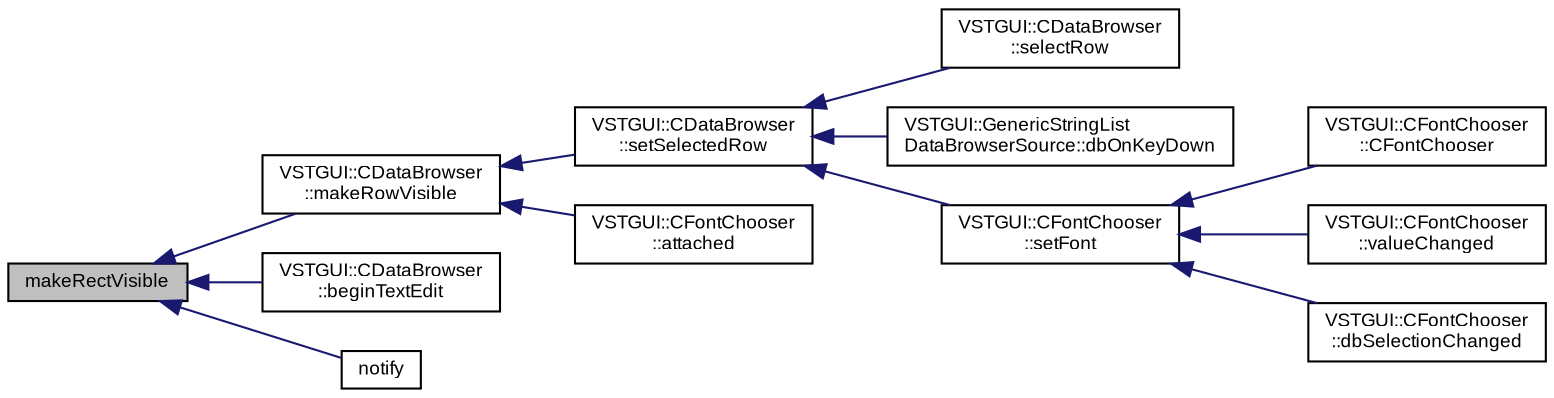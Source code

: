 digraph "makeRectVisible"
{
  bgcolor="transparent";
  edge [fontname="Arial",fontsize="9",labelfontname="Arial",labelfontsize="9"];
  node [fontname="Arial",fontsize="9",shape=record];
  rankdir="LR";
  Node1 [label="makeRectVisible",height=0.2,width=0.4,color="black", fillcolor="grey75", style="filled" fontcolor="black"];
  Node1 -> Node2 [dir="back",color="midnightblue",fontsize="9",style="solid",fontname="Arial"];
  Node2 [label="VSTGUI::CDataBrowser\l::makeRowVisible",height=0.2,width=0.4,color="black",URL="$class_v_s_t_g_u_i_1_1_c_data_browser.html#a40456bf67a2cbb0eaa5bdb3897e8c0b8",tooltip="scrolls the scrollview so that row is visible "];
  Node2 -> Node3 [dir="back",color="midnightblue",fontsize="9",style="solid",fontname="Arial"];
  Node3 [label="VSTGUI::CDataBrowser\l::setSelectedRow",height=0.2,width=0.4,color="black",URL="$class_v_s_t_g_u_i_1_1_c_data_browser.html#ab34f0a4b957ee62e17d92fb5fec75fcb",tooltip="set the exclusive selected row "];
  Node3 -> Node4 [dir="back",color="midnightblue",fontsize="9",style="solid",fontname="Arial"];
  Node4 [label="VSTGUI::CDataBrowser\l::selectRow",height=0.2,width=0.4,color="black",URL="$class_v_s_t_g_u_i_1_1_c_data_browser.html#a09c4b9d260f2175013dfcbff42c23229",tooltip="add row to selection "];
  Node3 -> Node5 [dir="back",color="midnightblue",fontsize="9",style="solid",fontname="Arial"];
  Node5 [label="VSTGUI::GenericStringList\lDataBrowserSource::dbOnKeyDown",height=0.2,width=0.4,color="black",URL="$class_v_s_t_g_u_i_1_1_generic_string_list_data_browser_source.html#a8d3d20437b7b1debc1262c465d2152c7"];
  Node3 -> Node6 [dir="back",color="midnightblue",fontsize="9",style="solid",fontname="Arial"];
  Node6 [label="VSTGUI::CFontChooser\l::setFont",height=0.2,width=0.4,color="black",URL="$class_v_s_t_g_u_i_1_1_c_font_chooser.html#a403b82d902e75a0bc7f8ddd6d60c2f65"];
  Node6 -> Node7 [dir="back",color="midnightblue",fontsize="9",style="solid",fontname="Arial"];
  Node7 [label="VSTGUI::CFontChooser\l::CFontChooser",height=0.2,width=0.4,color="black",URL="$class_v_s_t_g_u_i_1_1_c_font_chooser.html#a1a4d6cbd6b3c39bdff979a626e42016e"];
  Node6 -> Node8 [dir="back",color="midnightblue",fontsize="9",style="solid",fontname="Arial"];
  Node8 [label="VSTGUI::CFontChooser\l::valueChanged",height=0.2,width=0.4,color="black",URL="$class_v_s_t_g_u_i_1_1_c_font_chooser.html#a9e11979012090b0ff41c3f59aef6023d"];
  Node6 -> Node9 [dir="back",color="midnightblue",fontsize="9",style="solid",fontname="Arial"];
  Node9 [label="VSTGUI::CFontChooser\l::dbSelectionChanged",height=0.2,width=0.4,color="black",URL="$class_v_s_t_g_u_i_1_1_c_font_chooser.html#a8c01d3a1a60646c5ed48d5168c656852"];
  Node2 -> Node10 [dir="back",color="midnightblue",fontsize="9",style="solid",fontname="Arial"];
  Node10 [label="VSTGUI::CFontChooser\l::attached",height=0.2,width=0.4,color="black",URL="$class_v_s_t_g_u_i_1_1_c_font_chooser.html#a80b16ccff7902bff173730d061e83c0b",tooltip="view is attached to a parent view "];
  Node1 -> Node11 [dir="back",color="midnightblue",fontsize="9",style="solid",fontname="Arial"];
  Node11 [label="VSTGUI::CDataBrowser\l::beginTextEdit",height=0.2,width=0.4,color="black",URL="$class_v_s_t_g_u_i_1_1_c_data_browser.html#af132c21a2b263d779de2ed53b400da22",tooltip="starts a text edit for a cell "];
  Node1 -> Node12 [dir="back",color="midnightblue",fontsize="9",style="solid",fontname="Arial"];
  Node12 [label="notify",height=0.2,width=0.4,color="black",URL="$class_v_s_t_g_u_i_1_1_c_scroll_view.html#a15414e56ad0060f4b50f81ff44ad2a3e"];
}
